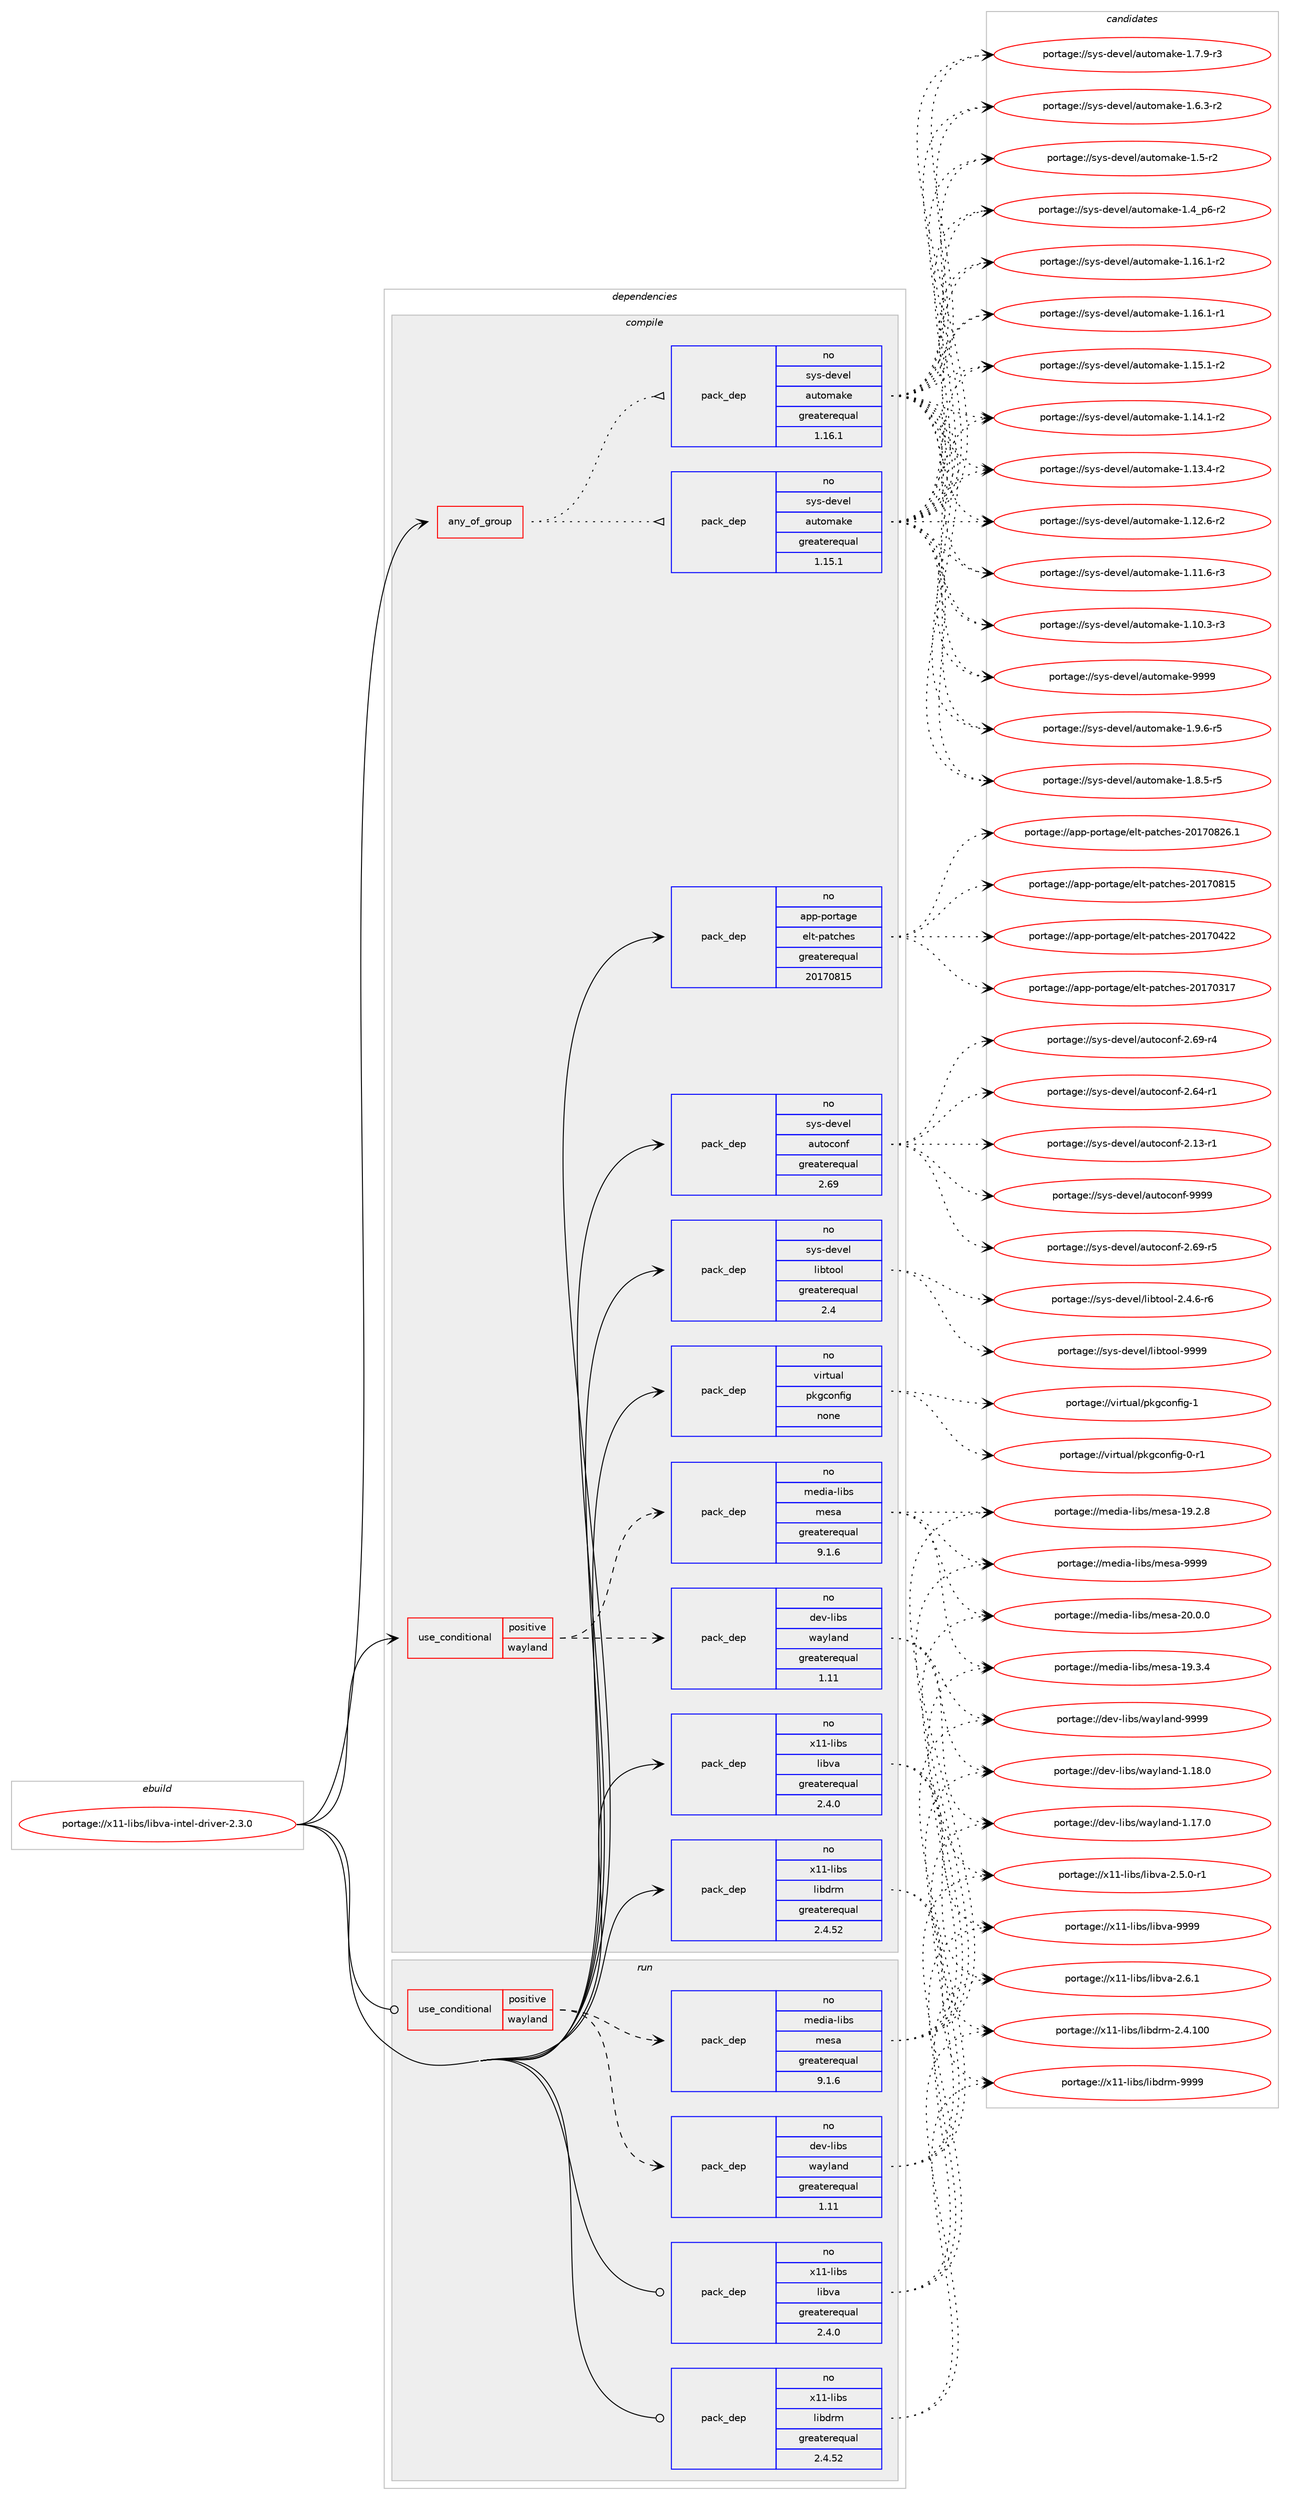 digraph prolog {

# *************
# Graph options
# *************

newrank=true;
concentrate=true;
compound=true;
graph [rankdir=LR,fontname=Helvetica,fontsize=10,ranksep=1.5];#, ranksep=2.5, nodesep=0.2];
edge  [arrowhead=vee];
node  [fontname=Helvetica,fontsize=10];

# **********
# The ebuild
# **********

subgraph cluster_leftcol {
color=gray;
rank=same;
label=<<i>ebuild</i>>;
id [label="portage://x11-libs/libva-intel-driver-2.3.0", color=red, width=4, href="../x11-libs/libva-intel-driver-2.3.0.svg"];
}

# ****************
# The dependencies
# ****************

subgraph cluster_midcol {
color=gray;
label=<<i>dependencies</i>>;
subgraph cluster_compile {
fillcolor="#eeeeee";
style=filled;
label=<<i>compile</i>>;
subgraph any168 {
dependency11156 [label=<<TABLE BORDER="0" CELLBORDER="1" CELLSPACING="0" CELLPADDING="4"><TR><TD CELLPADDING="10">any_of_group</TD></TR></TABLE>>, shape=none, color=red];subgraph pack9668 {
dependency11157 [label=<<TABLE BORDER="0" CELLBORDER="1" CELLSPACING="0" CELLPADDING="4" WIDTH="220"><TR><TD ROWSPAN="6" CELLPADDING="30">pack_dep</TD></TR><TR><TD WIDTH="110">no</TD></TR><TR><TD>sys-devel</TD></TR><TR><TD>automake</TD></TR><TR><TD>greaterequal</TD></TR><TR><TD>1.16.1</TD></TR></TABLE>>, shape=none, color=blue];
}
dependency11156:e -> dependency11157:w [weight=20,style="dotted",arrowhead="oinv"];
subgraph pack9669 {
dependency11158 [label=<<TABLE BORDER="0" CELLBORDER="1" CELLSPACING="0" CELLPADDING="4" WIDTH="220"><TR><TD ROWSPAN="6" CELLPADDING="30">pack_dep</TD></TR><TR><TD WIDTH="110">no</TD></TR><TR><TD>sys-devel</TD></TR><TR><TD>automake</TD></TR><TR><TD>greaterequal</TD></TR><TR><TD>1.15.1</TD></TR></TABLE>>, shape=none, color=blue];
}
dependency11156:e -> dependency11158:w [weight=20,style="dotted",arrowhead="oinv"];
}
id:e -> dependency11156:w [weight=20,style="solid",arrowhead="vee"];
subgraph cond1320 {
dependency11159 [label=<<TABLE BORDER="0" CELLBORDER="1" CELLSPACING="0" CELLPADDING="4"><TR><TD ROWSPAN="3" CELLPADDING="10">use_conditional</TD></TR><TR><TD>positive</TD></TR><TR><TD>wayland</TD></TR></TABLE>>, shape=none, color=red];
subgraph pack9670 {
dependency11160 [label=<<TABLE BORDER="0" CELLBORDER="1" CELLSPACING="0" CELLPADDING="4" WIDTH="220"><TR><TD ROWSPAN="6" CELLPADDING="30">pack_dep</TD></TR><TR><TD WIDTH="110">no</TD></TR><TR><TD>dev-libs</TD></TR><TR><TD>wayland</TD></TR><TR><TD>greaterequal</TD></TR><TR><TD>1.11</TD></TR></TABLE>>, shape=none, color=blue];
}
dependency11159:e -> dependency11160:w [weight=20,style="dashed",arrowhead="vee"];
subgraph pack9671 {
dependency11161 [label=<<TABLE BORDER="0" CELLBORDER="1" CELLSPACING="0" CELLPADDING="4" WIDTH="220"><TR><TD ROWSPAN="6" CELLPADDING="30">pack_dep</TD></TR><TR><TD WIDTH="110">no</TD></TR><TR><TD>media-libs</TD></TR><TR><TD>mesa</TD></TR><TR><TD>greaterequal</TD></TR><TR><TD>9.1.6</TD></TR></TABLE>>, shape=none, color=blue];
}
dependency11159:e -> dependency11161:w [weight=20,style="dashed",arrowhead="vee"];
}
id:e -> dependency11159:w [weight=20,style="solid",arrowhead="vee"];
subgraph pack9672 {
dependency11162 [label=<<TABLE BORDER="0" CELLBORDER="1" CELLSPACING="0" CELLPADDING="4" WIDTH="220"><TR><TD ROWSPAN="6" CELLPADDING="30">pack_dep</TD></TR><TR><TD WIDTH="110">no</TD></TR><TR><TD>app-portage</TD></TR><TR><TD>elt-patches</TD></TR><TR><TD>greaterequal</TD></TR><TR><TD>20170815</TD></TR></TABLE>>, shape=none, color=blue];
}
id:e -> dependency11162:w [weight=20,style="solid",arrowhead="vee"];
subgraph pack9673 {
dependency11163 [label=<<TABLE BORDER="0" CELLBORDER="1" CELLSPACING="0" CELLPADDING="4" WIDTH="220"><TR><TD ROWSPAN="6" CELLPADDING="30">pack_dep</TD></TR><TR><TD WIDTH="110">no</TD></TR><TR><TD>sys-devel</TD></TR><TR><TD>autoconf</TD></TR><TR><TD>greaterequal</TD></TR><TR><TD>2.69</TD></TR></TABLE>>, shape=none, color=blue];
}
id:e -> dependency11163:w [weight=20,style="solid",arrowhead="vee"];
subgraph pack9674 {
dependency11164 [label=<<TABLE BORDER="0" CELLBORDER="1" CELLSPACING="0" CELLPADDING="4" WIDTH="220"><TR><TD ROWSPAN="6" CELLPADDING="30">pack_dep</TD></TR><TR><TD WIDTH="110">no</TD></TR><TR><TD>sys-devel</TD></TR><TR><TD>libtool</TD></TR><TR><TD>greaterequal</TD></TR><TR><TD>2.4</TD></TR></TABLE>>, shape=none, color=blue];
}
id:e -> dependency11164:w [weight=20,style="solid",arrowhead="vee"];
subgraph pack9675 {
dependency11165 [label=<<TABLE BORDER="0" CELLBORDER="1" CELLSPACING="0" CELLPADDING="4" WIDTH="220"><TR><TD ROWSPAN="6" CELLPADDING="30">pack_dep</TD></TR><TR><TD WIDTH="110">no</TD></TR><TR><TD>virtual</TD></TR><TR><TD>pkgconfig</TD></TR><TR><TD>none</TD></TR><TR><TD></TD></TR></TABLE>>, shape=none, color=blue];
}
id:e -> dependency11165:w [weight=20,style="solid",arrowhead="vee"];
subgraph pack9676 {
dependency11166 [label=<<TABLE BORDER="0" CELLBORDER="1" CELLSPACING="0" CELLPADDING="4" WIDTH="220"><TR><TD ROWSPAN="6" CELLPADDING="30">pack_dep</TD></TR><TR><TD WIDTH="110">no</TD></TR><TR><TD>x11-libs</TD></TR><TR><TD>libdrm</TD></TR><TR><TD>greaterequal</TD></TR><TR><TD>2.4.52</TD></TR></TABLE>>, shape=none, color=blue];
}
id:e -> dependency11166:w [weight=20,style="solid",arrowhead="vee"];
subgraph pack9677 {
dependency11167 [label=<<TABLE BORDER="0" CELLBORDER="1" CELLSPACING="0" CELLPADDING="4" WIDTH="220"><TR><TD ROWSPAN="6" CELLPADDING="30">pack_dep</TD></TR><TR><TD WIDTH="110">no</TD></TR><TR><TD>x11-libs</TD></TR><TR><TD>libva</TD></TR><TR><TD>greaterequal</TD></TR><TR><TD>2.4.0</TD></TR></TABLE>>, shape=none, color=blue];
}
id:e -> dependency11167:w [weight=20,style="solid",arrowhead="vee"];
}
subgraph cluster_compileandrun {
fillcolor="#eeeeee";
style=filled;
label=<<i>compile and run</i>>;
}
subgraph cluster_run {
fillcolor="#eeeeee";
style=filled;
label=<<i>run</i>>;
subgraph cond1321 {
dependency11168 [label=<<TABLE BORDER="0" CELLBORDER="1" CELLSPACING="0" CELLPADDING="4"><TR><TD ROWSPAN="3" CELLPADDING="10">use_conditional</TD></TR><TR><TD>positive</TD></TR><TR><TD>wayland</TD></TR></TABLE>>, shape=none, color=red];
subgraph pack9678 {
dependency11169 [label=<<TABLE BORDER="0" CELLBORDER="1" CELLSPACING="0" CELLPADDING="4" WIDTH="220"><TR><TD ROWSPAN="6" CELLPADDING="30">pack_dep</TD></TR><TR><TD WIDTH="110">no</TD></TR><TR><TD>dev-libs</TD></TR><TR><TD>wayland</TD></TR><TR><TD>greaterequal</TD></TR><TR><TD>1.11</TD></TR></TABLE>>, shape=none, color=blue];
}
dependency11168:e -> dependency11169:w [weight=20,style="dashed",arrowhead="vee"];
subgraph pack9679 {
dependency11170 [label=<<TABLE BORDER="0" CELLBORDER="1" CELLSPACING="0" CELLPADDING="4" WIDTH="220"><TR><TD ROWSPAN="6" CELLPADDING="30">pack_dep</TD></TR><TR><TD WIDTH="110">no</TD></TR><TR><TD>media-libs</TD></TR><TR><TD>mesa</TD></TR><TR><TD>greaterequal</TD></TR><TR><TD>9.1.6</TD></TR></TABLE>>, shape=none, color=blue];
}
dependency11168:e -> dependency11170:w [weight=20,style="dashed",arrowhead="vee"];
}
id:e -> dependency11168:w [weight=20,style="solid",arrowhead="odot"];
subgraph pack9680 {
dependency11171 [label=<<TABLE BORDER="0" CELLBORDER="1" CELLSPACING="0" CELLPADDING="4" WIDTH="220"><TR><TD ROWSPAN="6" CELLPADDING="30">pack_dep</TD></TR><TR><TD WIDTH="110">no</TD></TR><TR><TD>x11-libs</TD></TR><TR><TD>libdrm</TD></TR><TR><TD>greaterequal</TD></TR><TR><TD>2.4.52</TD></TR></TABLE>>, shape=none, color=blue];
}
id:e -> dependency11171:w [weight=20,style="solid",arrowhead="odot"];
subgraph pack9681 {
dependency11172 [label=<<TABLE BORDER="0" CELLBORDER="1" CELLSPACING="0" CELLPADDING="4" WIDTH="220"><TR><TD ROWSPAN="6" CELLPADDING="30">pack_dep</TD></TR><TR><TD WIDTH="110">no</TD></TR><TR><TD>x11-libs</TD></TR><TR><TD>libva</TD></TR><TR><TD>greaterequal</TD></TR><TR><TD>2.4.0</TD></TR></TABLE>>, shape=none, color=blue];
}
id:e -> dependency11172:w [weight=20,style="solid",arrowhead="odot"];
}
}

# **************
# The candidates
# **************

subgraph cluster_choices {
rank=same;
color=gray;
label=<<i>candidates</i>>;

subgraph choice9668 {
color=black;
nodesep=1;
choice115121115451001011181011084797117116111109971071014557575757 [label="portage://sys-devel/automake-9999", color=red, width=4,href="../sys-devel/automake-9999.svg"];
choice115121115451001011181011084797117116111109971071014549465746544511453 [label="portage://sys-devel/automake-1.9.6-r5", color=red, width=4,href="../sys-devel/automake-1.9.6-r5.svg"];
choice115121115451001011181011084797117116111109971071014549465646534511453 [label="portage://sys-devel/automake-1.8.5-r5", color=red, width=4,href="../sys-devel/automake-1.8.5-r5.svg"];
choice115121115451001011181011084797117116111109971071014549465546574511451 [label="portage://sys-devel/automake-1.7.9-r3", color=red, width=4,href="../sys-devel/automake-1.7.9-r3.svg"];
choice115121115451001011181011084797117116111109971071014549465446514511450 [label="portage://sys-devel/automake-1.6.3-r2", color=red, width=4,href="../sys-devel/automake-1.6.3-r2.svg"];
choice11512111545100101118101108479711711611110997107101454946534511450 [label="portage://sys-devel/automake-1.5-r2", color=red, width=4,href="../sys-devel/automake-1.5-r2.svg"];
choice115121115451001011181011084797117116111109971071014549465295112544511450 [label="portage://sys-devel/automake-1.4_p6-r2", color=red, width=4,href="../sys-devel/automake-1.4_p6-r2.svg"];
choice11512111545100101118101108479711711611110997107101454946495446494511450 [label="portage://sys-devel/automake-1.16.1-r2", color=red, width=4,href="../sys-devel/automake-1.16.1-r2.svg"];
choice11512111545100101118101108479711711611110997107101454946495446494511449 [label="portage://sys-devel/automake-1.16.1-r1", color=red, width=4,href="../sys-devel/automake-1.16.1-r1.svg"];
choice11512111545100101118101108479711711611110997107101454946495346494511450 [label="portage://sys-devel/automake-1.15.1-r2", color=red, width=4,href="../sys-devel/automake-1.15.1-r2.svg"];
choice11512111545100101118101108479711711611110997107101454946495246494511450 [label="portage://sys-devel/automake-1.14.1-r2", color=red, width=4,href="../sys-devel/automake-1.14.1-r2.svg"];
choice11512111545100101118101108479711711611110997107101454946495146524511450 [label="portage://sys-devel/automake-1.13.4-r2", color=red, width=4,href="../sys-devel/automake-1.13.4-r2.svg"];
choice11512111545100101118101108479711711611110997107101454946495046544511450 [label="portage://sys-devel/automake-1.12.6-r2", color=red, width=4,href="../sys-devel/automake-1.12.6-r2.svg"];
choice11512111545100101118101108479711711611110997107101454946494946544511451 [label="portage://sys-devel/automake-1.11.6-r3", color=red, width=4,href="../sys-devel/automake-1.11.6-r3.svg"];
choice11512111545100101118101108479711711611110997107101454946494846514511451 [label="portage://sys-devel/automake-1.10.3-r3", color=red, width=4,href="../sys-devel/automake-1.10.3-r3.svg"];
dependency11157:e -> choice115121115451001011181011084797117116111109971071014557575757:w [style=dotted,weight="100"];
dependency11157:e -> choice115121115451001011181011084797117116111109971071014549465746544511453:w [style=dotted,weight="100"];
dependency11157:e -> choice115121115451001011181011084797117116111109971071014549465646534511453:w [style=dotted,weight="100"];
dependency11157:e -> choice115121115451001011181011084797117116111109971071014549465546574511451:w [style=dotted,weight="100"];
dependency11157:e -> choice115121115451001011181011084797117116111109971071014549465446514511450:w [style=dotted,weight="100"];
dependency11157:e -> choice11512111545100101118101108479711711611110997107101454946534511450:w [style=dotted,weight="100"];
dependency11157:e -> choice115121115451001011181011084797117116111109971071014549465295112544511450:w [style=dotted,weight="100"];
dependency11157:e -> choice11512111545100101118101108479711711611110997107101454946495446494511450:w [style=dotted,weight="100"];
dependency11157:e -> choice11512111545100101118101108479711711611110997107101454946495446494511449:w [style=dotted,weight="100"];
dependency11157:e -> choice11512111545100101118101108479711711611110997107101454946495346494511450:w [style=dotted,weight="100"];
dependency11157:e -> choice11512111545100101118101108479711711611110997107101454946495246494511450:w [style=dotted,weight="100"];
dependency11157:e -> choice11512111545100101118101108479711711611110997107101454946495146524511450:w [style=dotted,weight="100"];
dependency11157:e -> choice11512111545100101118101108479711711611110997107101454946495046544511450:w [style=dotted,weight="100"];
dependency11157:e -> choice11512111545100101118101108479711711611110997107101454946494946544511451:w [style=dotted,weight="100"];
dependency11157:e -> choice11512111545100101118101108479711711611110997107101454946494846514511451:w [style=dotted,weight="100"];
}
subgraph choice9669 {
color=black;
nodesep=1;
choice115121115451001011181011084797117116111109971071014557575757 [label="portage://sys-devel/automake-9999", color=red, width=4,href="../sys-devel/automake-9999.svg"];
choice115121115451001011181011084797117116111109971071014549465746544511453 [label="portage://sys-devel/automake-1.9.6-r5", color=red, width=4,href="../sys-devel/automake-1.9.6-r5.svg"];
choice115121115451001011181011084797117116111109971071014549465646534511453 [label="portage://sys-devel/automake-1.8.5-r5", color=red, width=4,href="../sys-devel/automake-1.8.5-r5.svg"];
choice115121115451001011181011084797117116111109971071014549465546574511451 [label="portage://sys-devel/automake-1.7.9-r3", color=red, width=4,href="../sys-devel/automake-1.7.9-r3.svg"];
choice115121115451001011181011084797117116111109971071014549465446514511450 [label="portage://sys-devel/automake-1.6.3-r2", color=red, width=4,href="../sys-devel/automake-1.6.3-r2.svg"];
choice11512111545100101118101108479711711611110997107101454946534511450 [label="portage://sys-devel/automake-1.5-r2", color=red, width=4,href="../sys-devel/automake-1.5-r2.svg"];
choice115121115451001011181011084797117116111109971071014549465295112544511450 [label="portage://sys-devel/automake-1.4_p6-r2", color=red, width=4,href="../sys-devel/automake-1.4_p6-r2.svg"];
choice11512111545100101118101108479711711611110997107101454946495446494511450 [label="portage://sys-devel/automake-1.16.1-r2", color=red, width=4,href="../sys-devel/automake-1.16.1-r2.svg"];
choice11512111545100101118101108479711711611110997107101454946495446494511449 [label="portage://sys-devel/automake-1.16.1-r1", color=red, width=4,href="../sys-devel/automake-1.16.1-r1.svg"];
choice11512111545100101118101108479711711611110997107101454946495346494511450 [label="portage://sys-devel/automake-1.15.1-r2", color=red, width=4,href="../sys-devel/automake-1.15.1-r2.svg"];
choice11512111545100101118101108479711711611110997107101454946495246494511450 [label="portage://sys-devel/automake-1.14.1-r2", color=red, width=4,href="../sys-devel/automake-1.14.1-r2.svg"];
choice11512111545100101118101108479711711611110997107101454946495146524511450 [label="portage://sys-devel/automake-1.13.4-r2", color=red, width=4,href="../sys-devel/automake-1.13.4-r2.svg"];
choice11512111545100101118101108479711711611110997107101454946495046544511450 [label="portage://sys-devel/automake-1.12.6-r2", color=red, width=4,href="../sys-devel/automake-1.12.6-r2.svg"];
choice11512111545100101118101108479711711611110997107101454946494946544511451 [label="portage://sys-devel/automake-1.11.6-r3", color=red, width=4,href="../sys-devel/automake-1.11.6-r3.svg"];
choice11512111545100101118101108479711711611110997107101454946494846514511451 [label="portage://sys-devel/automake-1.10.3-r3", color=red, width=4,href="../sys-devel/automake-1.10.3-r3.svg"];
dependency11158:e -> choice115121115451001011181011084797117116111109971071014557575757:w [style=dotted,weight="100"];
dependency11158:e -> choice115121115451001011181011084797117116111109971071014549465746544511453:w [style=dotted,weight="100"];
dependency11158:e -> choice115121115451001011181011084797117116111109971071014549465646534511453:w [style=dotted,weight="100"];
dependency11158:e -> choice115121115451001011181011084797117116111109971071014549465546574511451:w [style=dotted,weight="100"];
dependency11158:e -> choice115121115451001011181011084797117116111109971071014549465446514511450:w [style=dotted,weight="100"];
dependency11158:e -> choice11512111545100101118101108479711711611110997107101454946534511450:w [style=dotted,weight="100"];
dependency11158:e -> choice115121115451001011181011084797117116111109971071014549465295112544511450:w [style=dotted,weight="100"];
dependency11158:e -> choice11512111545100101118101108479711711611110997107101454946495446494511450:w [style=dotted,weight="100"];
dependency11158:e -> choice11512111545100101118101108479711711611110997107101454946495446494511449:w [style=dotted,weight="100"];
dependency11158:e -> choice11512111545100101118101108479711711611110997107101454946495346494511450:w [style=dotted,weight="100"];
dependency11158:e -> choice11512111545100101118101108479711711611110997107101454946495246494511450:w [style=dotted,weight="100"];
dependency11158:e -> choice11512111545100101118101108479711711611110997107101454946495146524511450:w [style=dotted,weight="100"];
dependency11158:e -> choice11512111545100101118101108479711711611110997107101454946495046544511450:w [style=dotted,weight="100"];
dependency11158:e -> choice11512111545100101118101108479711711611110997107101454946494946544511451:w [style=dotted,weight="100"];
dependency11158:e -> choice11512111545100101118101108479711711611110997107101454946494846514511451:w [style=dotted,weight="100"];
}
subgraph choice9670 {
color=black;
nodesep=1;
choice10010111845108105981154711997121108971101004557575757 [label="portage://dev-libs/wayland-9999", color=red, width=4,href="../dev-libs/wayland-9999.svg"];
choice100101118451081059811547119971211089711010045494649564648 [label="portage://dev-libs/wayland-1.18.0", color=red, width=4,href="../dev-libs/wayland-1.18.0.svg"];
choice100101118451081059811547119971211089711010045494649554648 [label="portage://dev-libs/wayland-1.17.0", color=red, width=4,href="../dev-libs/wayland-1.17.0.svg"];
dependency11160:e -> choice10010111845108105981154711997121108971101004557575757:w [style=dotted,weight="100"];
dependency11160:e -> choice100101118451081059811547119971211089711010045494649564648:w [style=dotted,weight="100"];
dependency11160:e -> choice100101118451081059811547119971211089711010045494649554648:w [style=dotted,weight="100"];
}
subgraph choice9671 {
color=black;
nodesep=1;
choice10910110010597451081059811547109101115974557575757 [label="portage://media-libs/mesa-9999", color=red, width=4,href="../media-libs/mesa-9999.svg"];
choice109101100105974510810598115471091011159745504846484648 [label="portage://media-libs/mesa-20.0.0", color=red, width=4,href="../media-libs/mesa-20.0.0.svg"];
choice109101100105974510810598115471091011159745495746514652 [label="portage://media-libs/mesa-19.3.4", color=red, width=4,href="../media-libs/mesa-19.3.4.svg"];
choice109101100105974510810598115471091011159745495746504656 [label="portage://media-libs/mesa-19.2.8", color=red, width=4,href="../media-libs/mesa-19.2.8.svg"];
dependency11161:e -> choice10910110010597451081059811547109101115974557575757:w [style=dotted,weight="100"];
dependency11161:e -> choice109101100105974510810598115471091011159745504846484648:w [style=dotted,weight="100"];
dependency11161:e -> choice109101100105974510810598115471091011159745495746514652:w [style=dotted,weight="100"];
dependency11161:e -> choice109101100105974510810598115471091011159745495746504656:w [style=dotted,weight="100"];
}
subgraph choice9672 {
color=black;
nodesep=1;
choice971121124511211111411697103101471011081164511297116991041011154550484955485650544649 [label="portage://app-portage/elt-patches-20170826.1", color=red, width=4,href="../app-portage/elt-patches-20170826.1.svg"];
choice97112112451121111141169710310147101108116451129711699104101115455048495548564953 [label="portage://app-portage/elt-patches-20170815", color=red, width=4,href="../app-portage/elt-patches-20170815.svg"];
choice97112112451121111141169710310147101108116451129711699104101115455048495548525050 [label="portage://app-portage/elt-patches-20170422", color=red, width=4,href="../app-portage/elt-patches-20170422.svg"];
choice97112112451121111141169710310147101108116451129711699104101115455048495548514955 [label="portage://app-portage/elt-patches-20170317", color=red, width=4,href="../app-portage/elt-patches-20170317.svg"];
dependency11162:e -> choice971121124511211111411697103101471011081164511297116991041011154550484955485650544649:w [style=dotted,weight="100"];
dependency11162:e -> choice97112112451121111141169710310147101108116451129711699104101115455048495548564953:w [style=dotted,weight="100"];
dependency11162:e -> choice97112112451121111141169710310147101108116451129711699104101115455048495548525050:w [style=dotted,weight="100"];
dependency11162:e -> choice97112112451121111141169710310147101108116451129711699104101115455048495548514955:w [style=dotted,weight="100"];
}
subgraph choice9673 {
color=black;
nodesep=1;
choice115121115451001011181011084797117116111991111101024557575757 [label="portage://sys-devel/autoconf-9999", color=red, width=4,href="../sys-devel/autoconf-9999.svg"];
choice1151211154510010111810110847971171161119911111010245504654574511453 [label="portage://sys-devel/autoconf-2.69-r5", color=red, width=4,href="../sys-devel/autoconf-2.69-r5.svg"];
choice1151211154510010111810110847971171161119911111010245504654574511452 [label="portage://sys-devel/autoconf-2.69-r4", color=red, width=4,href="../sys-devel/autoconf-2.69-r4.svg"];
choice1151211154510010111810110847971171161119911111010245504654524511449 [label="portage://sys-devel/autoconf-2.64-r1", color=red, width=4,href="../sys-devel/autoconf-2.64-r1.svg"];
choice1151211154510010111810110847971171161119911111010245504649514511449 [label="portage://sys-devel/autoconf-2.13-r1", color=red, width=4,href="../sys-devel/autoconf-2.13-r1.svg"];
dependency11163:e -> choice115121115451001011181011084797117116111991111101024557575757:w [style=dotted,weight="100"];
dependency11163:e -> choice1151211154510010111810110847971171161119911111010245504654574511453:w [style=dotted,weight="100"];
dependency11163:e -> choice1151211154510010111810110847971171161119911111010245504654574511452:w [style=dotted,weight="100"];
dependency11163:e -> choice1151211154510010111810110847971171161119911111010245504654524511449:w [style=dotted,weight="100"];
dependency11163:e -> choice1151211154510010111810110847971171161119911111010245504649514511449:w [style=dotted,weight="100"];
}
subgraph choice9674 {
color=black;
nodesep=1;
choice1151211154510010111810110847108105981161111111084557575757 [label="portage://sys-devel/libtool-9999", color=red, width=4,href="../sys-devel/libtool-9999.svg"];
choice1151211154510010111810110847108105981161111111084550465246544511454 [label="portage://sys-devel/libtool-2.4.6-r6", color=red, width=4,href="../sys-devel/libtool-2.4.6-r6.svg"];
dependency11164:e -> choice1151211154510010111810110847108105981161111111084557575757:w [style=dotted,weight="100"];
dependency11164:e -> choice1151211154510010111810110847108105981161111111084550465246544511454:w [style=dotted,weight="100"];
}
subgraph choice9675 {
color=black;
nodesep=1;
choice1181051141161179710847112107103991111101021051034549 [label="portage://virtual/pkgconfig-1", color=red, width=4,href="../virtual/pkgconfig-1.svg"];
choice11810511411611797108471121071039911111010210510345484511449 [label="portage://virtual/pkgconfig-0-r1", color=red, width=4,href="../virtual/pkgconfig-0-r1.svg"];
dependency11165:e -> choice1181051141161179710847112107103991111101021051034549:w [style=dotted,weight="100"];
dependency11165:e -> choice11810511411611797108471121071039911111010210510345484511449:w [style=dotted,weight="100"];
}
subgraph choice9676 {
color=black;
nodesep=1;
choice1204949451081059811547108105981001141094557575757 [label="portage://x11-libs/libdrm-9999", color=red, width=4,href="../x11-libs/libdrm-9999.svg"];
choice1204949451081059811547108105981001141094550465246494848 [label="portage://x11-libs/libdrm-2.4.100", color=red, width=4,href="../x11-libs/libdrm-2.4.100.svg"];
dependency11166:e -> choice1204949451081059811547108105981001141094557575757:w [style=dotted,weight="100"];
dependency11166:e -> choice1204949451081059811547108105981001141094550465246494848:w [style=dotted,weight="100"];
}
subgraph choice9677 {
color=black;
nodesep=1;
choice120494945108105981154710810598118974557575757 [label="portage://x11-libs/libva-9999", color=red, width=4,href="../x11-libs/libva-9999.svg"];
choice12049494510810598115471081059811897455046544649 [label="portage://x11-libs/libva-2.6.1", color=red, width=4,href="../x11-libs/libva-2.6.1.svg"];
choice120494945108105981154710810598118974550465346484511449 [label="portage://x11-libs/libva-2.5.0-r1", color=red, width=4,href="../x11-libs/libva-2.5.0-r1.svg"];
dependency11167:e -> choice120494945108105981154710810598118974557575757:w [style=dotted,weight="100"];
dependency11167:e -> choice12049494510810598115471081059811897455046544649:w [style=dotted,weight="100"];
dependency11167:e -> choice120494945108105981154710810598118974550465346484511449:w [style=dotted,weight="100"];
}
subgraph choice9678 {
color=black;
nodesep=1;
choice10010111845108105981154711997121108971101004557575757 [label="portage://dev-libs/wayland-9999", color=red, width=4,href="../dev-libs/wayland-9999.svg"];
choice100101118451081059811547119971211089711010045494649564648 [label="portage://dev-libs/wayland-1.18.0", color=red, width=4,href="../dev-libs/wayland-1.18.0.svg"];
choice100101118451081059811547119971211089711010045494649554648 [label="portage://dev-libs/wayland-1.17.0", color=red, width=4,href="../dev-libs/wayland-1.17.0.svg"];
dependency11169:e -> choice10010111845108105981154711997121108971101004557575757:w [style=dotted,weight="100"];
dependency11169:e -> choice100101118451081059811547119971211089711010045494649564648:w [style=dotted,weight="100"];
dependency11169:e -> choice100101118451081059811547119971211089711010045494649554648:w [style=dotted,weight="100"];
}
subgraph choice9679 {
color=black;
nodesep=1;
choice10910110010597451081059811547109101115974557575757 [label="portage://media-libs/mesa-9999", color=red, width=4,href="../media-libs/mesa-9999.svg"];
choice109101100105974510810598115471091011159745504846484648 [label="portage://media-libs/mesa-20.0.0", color=red, width=4,href="../media-libs/mesa-20.0.0.svg"];
choice109101100105974510810598115471091011159745495746514652 [label="portage://media-libs/mesa-19.3.4", color=red, width=4,href="../media-libs/mesa-19.3.4.svg"];
choice109101100105974510810598115471091011159745495746504656 [label="portage://media-libs/mesa-19.2.8", color=red, width=4,href="../media-libs/mesa-19.2.8.svg"];
dependency11170:e -> choice10910110010597451081059811547109101115974557575757:w [style=dotted,weight="100"];
dependency11170:e -> choice109101100105974510810598115471091011159745504846484648:w [style=dotted,weight="100"];
dependency11170:e -> choice109101100105974510810598115471091011159745495746514652:w [style=dotted,weight="100"];
dependency11170:e -> choice109101100105974510810598115471091011159745495746504656:w [style=dotted,weight="100"];
}
subgraph choice9680 {
color=black;
nodesep=1;
choice1204949451081059811547108105981001141094557575757 [label="portage://x11-libs/libdrm-9999", color=red, width=4,href="../x11-libs/libdrm-9999.svg"];
choice1204949451081059811547108105981001141094550465246494848 [label="portage://x11-libs/libdrm-2.4.100", color=red, width=4,href="../x11-libs/libdrm-2.4.100.svg"];
dependency11171:e -> choice1204949451081059811547108105981001141094557575757:w [style=dotted,weight="100"];
dependency11171:e -> choice1204949451081059811547108105981001141094550465246494848:w [style=dotted,weight="100"];
}
subgraph choice9681 {
color=black;
nodesep=1;
choice120494945108105981154710810598118974557575757 [label="portage://x11-libs/libva-9999", color=red, width=4,href="../x11-libs/libva-9999.svg"];
choice12049494510810598115471081059811897455046544649 [label="portage://x11-libs/libva-2.6.1", color=red, width=4,href="../x11-libs/libva-2.6.1.svg"];
choice120494945108105981154710810598118974550465346484511449 [label="portage://x11-libs/libva-2.5.0-r1", color=red, width=4,href="../x11-libs/libva-2.5.0-r1.svg"];
dependency11172:e -> choice120494945108105981154710810598118974557575757:w [style=dotted,weight="100"];
dependency11172:e -> choice12049494510810598115471081059811897455046544649:w [style=dotted,weight="100"];
dependency11172:e -> choice120494945108105981154710810598118974550465346484511449:w [style=dotted,weight="100"];
}
}

}
